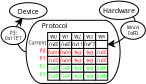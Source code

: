 <?xml version="1.0" encoding="UTF-8"?>
<dia:diagram xmlns:dia="http://www.lysator.liu.se/~alla/dia/">
  <dia:layer name="Frame" visible="false">
    <dia:object type="Standard - Box" version="0" id="O0">
      <dia:attribute name="obj_pos">
        <dia:point val="9.08,0.412"/>
      </dia:attribute>
      <dia:attribute name="obj_bb">
        <dia:rectangle val="9.03,0.362;16.024,6.463"/>
      </dia:attribute>
      <dia:attribute name="elem_corner">
        <dia:point val="9.08,0.412"/>
      </dia:attribute>
      <dia:attribute name="elem_width">
        <dia:real val="6.894"/>
      </dia:attribute>
      <dia:attribute name="elem_height">
        <dia:real val="6.001"/>
      </dia:attribute>
      <dia:attribute name="show_background">
        <dia:boolean val="true"/>
      </dia:attribute>
    </dia:object>
  </dia:layer>
  <dia:layer name="New layer 1" visible="true" active="true">
    <dia:object type="Flowchart - Terminal" version="1" id="O1">
      <dia:attribute name="obj_pos">
        <dia:point val="10.149,3.26"/>
      </dia:attribute>
      <dia:attribute name="obj_bb">
        <dia:rectangle val="10.144,3.255;14.854,6.422"/>
      </dia:attribute>
      <dia:attribute name="meta">
        <dia:composite type="dict"/>
      </dia:attribute>
      <dia:attribute name="elem_corner">
        <dia:point val="10.149,3.26"/>
      </dia:attribute>
      <dia:attribute name="elem_width">
        <dia:real val="4.7"/>
      </dia:attribute>
      <dia:attribute name="elem_height">
        <dia:real val="3.157"/>
      </dia:attribute>
      <dia:attribute name="line_width">
        <dia:real val="0.01"/>
      </dia:attribute>
      <dia:attribute name="line_colour">
        <dia:color val="#000000"/>
      </dia:attribute>
      <dia:attribute name="fill_colour">
        <dia:color val="#ffffff"/>
      </dia:attribute>
      <dia:attribute name="show_background">
        <dia:boolean val="true"/>
      </dia:attribute>
      <dia:attribute name="line_style">
        <dia:enum val="0"/>
        <dia:real val="1"/>
      </dia:attribute>
      <dia:attribute name="padding">
        <dia:real val="0"/>
      </dia:attribute>
      <dia:attribute name="text">
        <dia:composite type="text">
          <dia:attribute name="string">
            <dia:string>##</dia:string>
          </dia:attribute>
          <dia:attribute name="font">
            <dia:font family="sans" style="0" name="Helvetica"/>
          </dia:attribute>
          <dia:attribute name="height">
            <dia:real val="0.282"/>
          </dia:attribute>
          <dia:attribute name="pos">
            <dia:point val="12.499,4.909"/>
          </dia:attribute>
          <dia:attribute name="color">
            <dia:color val="#00ff00"/>
          </dia:attribute>
          <dia:attribute name="alignment">
            <dia:enum val="1"/>
          </dia:attribute>
        </dia:composite>
      </dia:attribute>
      <dia:attribute name="flip_horizontal">
        <dia:boolean val="false"/>
      </dia:attribute>
      <dia:attribute name="flip_vertical">
        <dia:boolean val="false"/>
      </dia:attribute>
      <dia:attribute name="subscale">
        <dia:real val="1"/>
      </dia:attribute>
    </dia:object>
    <dia:object type="Flowchart - Ellipse" version="0" id="O2">
      <dia:attribute name="obj_pos">
        <dia:point val="9.321,2.38"/>
      </dia:attribute>
      <dia:attribute name="obj_bb">
        <dia:rectangle val="9.316,2.375;11.201,3.202"/>
      </dia:attribute>
      <dia:attribute name="elem_corner">
        <dia:point val="9.321,2.38"/>
      </dia:attribute>
      <dia:attribute name="elem_width">
        <dia:real val="1.875"/>
      </dia:attribute>
      <dia:attribute name="elem_height">
        <dia:real val="0.816"/>
      </dia:attribute>
      <dia:attribute name="border_width">
        <dia:real val="0.01"/>
      </dia:attribute>
      <dia:attribute name="show_background">
        <dia:boolean val="true"/>
      </dia:attribute>
      <dia:attribute name="padding">
        <dia:real val="0.01"/>
      </dia:attribute>
      <dia:attribute name="text">
        <dia:composite type="text">
          <dia:attribute name="string">
            <dia:string>#Device#</dia:string>
          </dia:attribute>
          <dia:attribute name="font">
            <dia:font family="sans" style="0" name="Helvetica"/>
          </dia:attribute>
          <dia:attribute name="height">
            <dia:real val="0.423"/>
          </dia:attribute>
          <dia:attribute name="pos">
            <dia:point val="10.259,2.892"/>
          </dia:attribute>
          <dia:attribute name="color">
            <dia:color val="#000000"/>
          </dia:attribute>
          <dia:attribute name="alignment">
            <dia:enum val="1"/>
          </dia:attribute>
        </dia:composite>
      </dia:attribute>
    </dia:object>
    <dia:object type="Flowchart - Ellipse" version="0" id="O3">
      <dia:attribute name="obj_pos">
        <dia:point val="13.817,2.3"/>
      </dia:attribute>
      <dia:attribute name="obj_bb">
        <dia:rectangle val="13.812,2.295;15.783,3.223"/>
      </dia:attribute>
      <dia:attribute name="elem_corner">
        <dia:point val="13.817,2.3"/>
      </dia:attribute>
      <dia:attribute name="elem_width">
        <dia:real val="1.96"/>
      </dia:attribute>
      <dia:attribute name="elem_height">
        <dia:real val="0.918"/>
      </dia:attribute>
      <dia:attribute name="border_width">
        <dia:real val="0.01"/>
      </dia:attribute>
      <dia:attribute name="show_background">
        <dia:boolean val="true"/>
      </dia:attribute>
      <dia:attribute name="padding">
        <dia:real val="0.01"/>
      </dia:attribute>
      <dia:attribute name="text">
        <dia:composite type="text">
          <dia:attribute name="string">
            <dia:string>#Hardware#</dia:string>
          </dia:attribute>
          <dia:attribute name="font">
            <dia:font family="sans" style="0" name="Helvetica"/>
          </dia:attribute>
          <dia:attribute name="height">
            <dia:real val="0.423"/>
          </dia:attribute>
          <dia:attribute name="pos">
            <dia:point val="14.797,2.863"/>
          </dia:attribute>
          <dia:attribute name="color">
            <dia:color val="#000000"/>
          </dia:attribute>
          <dia:attribute name="alignment">
            <dia:enum val="1"/>
          </dia:attribute>
        </dia:composite>
      </dia:attribute>
    </dia:object>
    <dia:object type="Standard - Text" version="1" id="O4">
      <dia:attribute name="obj_pos">
        <dia:point val="10.932,3.661"/>
      </dia:attribute>
      <dia:attribute name="obj_bb">
        <dia:rectangle val="10.932,3.346;12.299,3.741"/>
      </dia:attribute>
      <dia:attribute name="text">
        <dia:composite type="text">
          <dia:attribute name="string">
            <dia:string>#Protocol#</dia:string>
          </dia:attribute>
          <dia:attribute name="font">
            <dia:font family="sans" style="0" name="Helvetica"/>
          </dia:attribute>
          <dia:attribute name="height">
            <dia:real val="0.423"/>
          </dia:attribute>
          <dia:attribute name="pos">
            <dia:point val="10.932,3.661"/>
          </dia:attribute>
          <dia:attribute name="color">
            <dia:color val="#000000"/>
          </dia:attribute>
          <dia:attribute name="alignment">
            <dia:enum val="0"/>
          </dia:attribute>
        </dia:composite>
      </dia:attribute>
      <dia:attribute name="valign">
        <dia:enum val="3"/>
      </dia:attribute>
    </dia:object>
    <dia:object type="Standard - BezierLine" version="0" id="O5">
      <dia:attribute name="obj_pos">
        <dia:point val="15.491,3.084"/>
      </dia:attribute>
      <dia:attribute name="obj_bb">
        <dia:rectangle val="14.227,3.07;15.607,4.599"/>
      </dia:attribute>
      <dia:attribute name="bez_points">
        <dia:point val="15.491,3.084"/>
        <dia:point val="15.945,3.515"/>
        <dia:point val="14.822,4.4"/>
        <dia:point val="14.227,4.466"/>
      </dia:attribute>
      <dia:attribute name="corner_types">
        <dia:enum val="0"/>
        <dia:enum val="0"/>
      </dia:attribute>
      <dia:attribute name="line_width">
        <dia:real val="0.02"/>
      </dia:attribute>
      <dia:attribute name="end_arrow">
        <dia:enum val="22"/>
      </dia:attribute>
      <dia:attribute name="end_arrow_length">
        <dia:real val="0.3"/>
      </dia:attribute>
      <dia:attribute name="end_arrow_width">
        <dia:real val="0.3"/>
      </dia:attribute>
      <dia:connections>
        <dia:connection handle="0" to="O3" connection="14"/>
        <dia:connection handle="3" to="O43" connection="8"/>
      </dia:connections>
    </dia:object>
    <dia:object type="Flowchart - Ellipse" version="0" id="O6">
      <dia:attribute name="obj_pos">
        <dia:point val="14.883,3.304"/>
      </dia:attribute>
      <dia:attribute name="obj_bb">
        <dia:rectangle val="14.877,3.299;16.118,4.215"/>
      </dia:attribute>
      <dia:attribute name="elem_corner">
        <dia:point val="14.883,3.304"/>
      </dia:attribute>
      <dia:attribute name="elem_width">
        <dia:real val="1.23"/>
      </dia:attribute>
      <dia:attribute name="elem_height">
        <dia:real val="0.906"/>
      </dia:attribute>
      <dia:attribute name="border_width">
        <dia:real val="0.01"/>
      </dia:attribute>
      <dia:attribute name="show_background">
        <dia:boolean val="true"/>
      </dia:attribute>
      <dia:attribute name="padding">
        <dia:real val="0"/>
      </dia:attribute>
      <dia:attribute name="text">
        <dia:composite type="text">
          <dia:attribute name="string">
            <dia:string>#Word
0xFD#</dia:string>
          </dia:attribute>
          <dia:attribute name="font">
            <dia:font family="sans" style="0" name="Helvetica"/>
          </dia:attribute>
          <dia:attribute name="height">
            <dia:real val="0.282"/>
          </dia:attribute>
          <dia:attribute name="pos">
            <dia:point val="15.498,3.685"/>
          </dia:attribute>
          <dia:attribute name="color">
            <dia:color val="#000000"/>
          </dia:attribute>
          <dia:attribute name="alignment">
            <dia:enum val="1"/>
          </dia:attribute>
        </dia:composite>
      </dia:attribute>
    </dia:object>
    <dia:object type="Standard - BezierLine" version="0" id="O7">
      <dia:attribute name="obj_pos">
        <dia:point val="10.149,4.839"/>
      </dia:attribute>
      <dia:attribute name="obj_bb">
        <dia:rectangle val="9.643,3.164;10.159,4.849"/>
      </dia:attribute>
      <dia:attribute name="bez_points">
        <dia:point val="10.149,4.839"/>
        <dia:point val="9.881,4.839"/>
        <dia:point val="9.61,3.604"/>
        <dia:point val="10.259,2.789"/>
      </dia:attribute>
      <dia:attribute name="corner_types">
        <dia:enum val="0"/>
        <dia:enum val="0"/>
      </dia:attribute>
      <dia:attribute name="line_width">
        <dia:real val="0.02"/>
      </dia:attribute>
      <dia:attribute name="end_arrow">
        <dia:enum val="22"/>
      </dia:attribute>
      <dia:attribute name="end_arrow_length">
        <dia:real val="0.3"/>
      </dia:attribute>
      <dia:attribute name="end_arrow_width">
        <dia:real val="0.3"/>
      </dia:attribute>
      <dia:connections>
        <dia:connection handle="0" to="O1" connection="6"/>
        <dia:connection handle="3" to="O2" connection="16"/>
      </dia:connections>
    </dia:object>
    <dia:object type="Flowchart - Ellipse" version="0" id="O8">
      <dia:attribute name="obj_pos">
        <dia:point val="8.899,3.568"/>
      </dia:attribute>
      <dia:attribute name="obj_bb">
        <dia:rectangle val="8.894,3.563;10.134,4.479"/>
      </dia:attribute>
      <dia:attribute name="elem_corner">
        <dia:point val="8.899,3.568"/>
      </dia:attribute>
      <dia:attribute name="elem_width">
        <dia:real val="1.23"/>
      </dia:attribute>
      <dia:attribute name="elem_height">
        <dia:real val="0.906"/>
      </dia:attribute>
      <dia:attribute name="border_width">
        <dia:real val="0.01"/>
      </dia:attribute>
      <dia:attribute name="show_background">
        <dia:boolean val="true"/>
      </dia:attribute>
      <dia:attribute name="padding">
        <dia:real val="0"/>
      </dia:attribute>
      <dia:attribute name="text">
        <dia:composite type="text">
          <dia:attribute name="string">
            <dia:string>#P3:
0x11E7#</dia:string>
          </dia:attribute>
          <dia:attribute name="font">
            <dia:font family="sans" style="0" name="Helvetica"/>
          </dia:attribute>
          <dia:attribute name="height">
            <dia:real val="0.282"/>
          </dia:attribute>
          <dia:attribute name="pos">
            <dia:point val="9.514,3.949"/>
          </dia:attribute>
          <dia:attribute name="color">
            <dia:color val="#000000"/>
          </dia:attribute>
          <dia:attribute name="alignment">
            <dia:enum val="1"/>
          </dia:attribute>
        </dia:composite>
      </dia:attribute>
    </dia:object>
    <dia:group>
      <dia:group>
        <dia:object type="Flowchart - Box" version="0" id="O9">
          <dia:attribute name="obj_pos">
            <dia:point val="11.227,4.666"/>
          </dia:attribute>
          <dia:attribute name="obj_bb">
            <dia:rectangle val="11.222,4.661;11.832,5.071"/>
          </dia:attribute>
          <dia:attribute name="elem_corner">
            <dia:point val="11.227,4.666"/>
          </dia:attribute>
          <dia:attribute name="elem_width">
            <dia:real val="0.6"/>
          </dia:attribute>
          <dia:attribute name="elem_height">
            <dia:real val="0.4"/>
          </dia:attribute>
          <dia:attribute name="border_width">
            <dia:real val="0.01"/>
          </dia:attribute>
          <dia:attribute name="show_background">
            <dia:boolean val="true"/>
          </dia:attribute>
          <dia:attribute name="padding">
            <dia:real val="0"/>
          </dia:attribute>
          <dia:attribute name="text">
            <dia:composite type="text">
              <dia:attribute name="string">
                <dia:string>#0x00#</dia:string>
              </dia:attribute>
              <dia:attribute name="font">
                <dia:font family="sans" style="0" name="Helvetica"/>
              </dia:attribute>
              <dia:attribute name="height">
                <dia:real val="0.282"/>
              </dia:attribute>
              <dia:attribute name="pos">
                <dia:point val="11.527,4.935"/>
              </dia:attribute>
              <dia:attribute name="color">
                <dia:color val="#ff0000"/>
              </dia:attribute>
              <dia:attribute name="alignment">
                <dia:enum val="1"/>
              </dia:attribute>
            </dia:composite>
          </dia:attribute>
        </dia:object>
        <dia:object type="Flowchart - Box" version="0" id="O10">
          <dia:attribute name="obj_pos">
            <dia:point val="11.827,4.666"/>
          </dia:attribute>
          <dia:attribute name="obj_bb">
            <dia:rectangle val="11.822,4.661;12.432,5.071"/>
          </dia:attribute>
          <dia:attribute name="elem_corner">
            <dia:point val="11.827,4.666"/>
          </dia:attribute>
          <dia:attribute name="elem_width">
            <dia:real val="0.6"/>
          </dia:attribute>
          <dia:attribute name="elem_height">
            <dia:real val="0.4"/>
          </dia:attribute>
          <dia:attribute name="border_width">
            <dia:real val="0.01"/>
          </dia:attribute>
          <dia:attribute name="show_background">
            <dia:boolean val="true"/>
          </dia:attribute>
          <dia:attribute name="padding">
            <dia:real val="0"/>
          </dia:attribute>
          <dia:attribute name="text">
            <dia:composite type="text">
              <dia:attribute name="string">
                <dia:string>#0x00#</dia:string>
              </dia:attribute>
              <dia:attribute name="font">
                <dia:font family="sans" style="0" name="Helvetica"/>
              </dia:attribute>
              <dia:attribute name="height">
                <dia:real val="0.282"/>
              </dia:attribute>
              <dia:attribute name="pos">
                <dia:point val="12.127,4.935"/>
              </dia:attribute>
              <dia:attribute name="color">
                <dia:color val="#ff0000"/>
              </dia:attribute>
              <dia:attribute name="alignment">
                <dia:enum val="1"/>
              </dia:attribute>
            </dia:composite>
          </dia:attribute>
        </dia:object>
        <dia:object type="Flowchart - Box" version="0" id="O11">
          <dia:attribute name="obj_pos">
            <dia:point val="12.427,4.666"/>
          </dia:attribute>
          <dia:attribute name="obj_bb">
            <dia:rectangle val="12.422,4.661;13.032,5.071"/>
          </dia:attribute>
          <dia:attribute name="elem_corner">
            <dia:point val="12.427,4.666"/>
          </dia:attribute>
          <dia:attribute name="elem_width">
            <dia:real val="0.6"/>
          </dia:attribute>
          <dia:attribute name="elem_height">
            <dia:real val="0.4"/>
          </dia:attribute>
          <dia:attribute name="border_width">
            <dia:real val="0.01"/>
          </dia:attribute>
          <dia:attribute name="show_background">
            <dia:boolean val="true"/>
          </dia:attribute>
          <dia:attribute name="padding">
            <dia:real val="0"/>
          </dia:attribute>
          <dia:attribute name="text">
            <dia:composite type="text">
              <dia:attribute name="string">
                <dia:string>#%d#</dia:string>
              </dia:attribute>
              <dia:attribute name="font">
                <dia:font family="sans" style="0" name="Helvetica"/>
              </dia:attribute>
              <dia:attribute name="height">
                <dia:real val="0.282"/>
              </dia:attribute>
              <dia:attribute name="pos">
                <dia:point val="12.727,4.935"/>
              </dia:attribute>
              <dia:attribute name="color">
                <dia:color val="#ff0000"/>
              </dia:attribute>
              <dia:attribute name="alignment">
                <dia:enum val="1"/>
              </dia:attribute>
            </dia:composite>
          </dia:attribute>
        </dia:object>
        <dia:object type="Flowchart - Box" version="0" id="O12">
          <dia:attribute name="obj_pos">
            <dia:point val="13.027,4.666"/>
          </dia:attribute>
          <dia:attribute name="obj_bb">
            <dia:rectangle val="13.022,4.661;13.632,5.071"/>
          </dia:attribute>
          <dia:attribute name="elem_corner">
            <dia:point val="13.027,4.666"/>
          </dia:attribute>
          <dia:attribute name="elem_width">
            <dia:real val="0.6"/>
          </dia:attribute>
          <dia:attribute name="elem_height">
            <dia:real val="0.4"/>
          </dia:attribute>
          <dia:attribute name="border_width">
            <dia:real val="0.01"/>
          </dia:attribute>
          <dia:attribute name="show_background">
            <dia:boolean val="true"/>
          </dia:attribute>
          <dia:attribute name="padding">
            <dia:real val="0"/>
          </dia:attribute>
          <dia:attribute name="text">
            <dia:composite type="text">
              <dia:attribute name="string">
                <dia:string>#%d#</dia:string>
              </dia:attribute>
              <dia:attribute name="font">
                <dia:font family="sans" style="0" name="Helvetica"/>
              </dia:attribute>
              <dia:attribute name="height">
                <dia:real val="0.282"/>
              </dia:attribute>
              <dia:attribute name="pos">
                <dia:point val="13.327,4.935"/>
              </dia:attribute>
              <dia:attribute name="color">
                <dia:color val="#ff0000"/>
              </dia:attribute>
              <dia:attribute name="alignment">
                <dia:enum val="1"/>
              </dia:attribute>
            </dia:composite>
          </dia:attribute>
        </dia:object>
        <dia:object type="Standard - Text" version="1" id="O13">
          <dia:attribute name="obj_pos">
            <dia:point val="10.827,4.866"/>
          </dia:attribute>
          <dia:attribute name="obj_bb">
            <dia:rectangle val="10.827,4.656;11.179,4.921"/>
          </dia:attribute>
          <dia:attribute name="text">
            <dia:composite type="text">
              <dia:attribute name="string">
                <dia:string>#P0:#</dia:string>
              </dia:attribute>
              <dia:attribute name="font">
                <dia:font family="sans" style="0" name="Helvetica"/>
              </dia:attribute>
              <dia:attribute name="height">
                <dia:real val="0.282"/>
              </dia:attribute>
              <dia:attribute name="pos">
                <dia:point val="10.827,4.866"/>
              </dia:attribute>
              <dia:attribute name="color">
                <dia:color val="#ff0000"/>
              </dia:attribute>
              <dia:attribute name="alignment">
                <dia:enum val="0"/>
              </dia:attribute>
            </dia:composite>
          </dia:attribute>
          <dia:attribute name="valign">
            <dia:enum val="3"/>
          </dia:attribute>
        </dia:object>
        <dia:object type="Flowchart - Box" version="0" id="O14">
          <dia:attribute name="obj_pos">
            <dia:point val="13.627,4.666"/>
          </dia:attribute>
          <dia:attribute name="obj_bb">
            <dia:rectangle val="13.622,4.661;14.232,5.071"/>
          </dia:attribute>
          <dia:attribute name="elem_corner">
            <dia:point val="13.627,4.666"/>
          </dia:attribute>
          <dia:attribute name="elem_width">
            <dia:real val="0.6"/>
          </dia:attribute>
          <dia:attribute name="elem_height">
            <dia:real val="0.4"/>
          </dia:attribute>
          <dia:attribute name="border_width">
            <dia:real val="0.01"/>
          </dia:attribute>
          <dia:attribute name="show_background">
            <dia:boolean val="true"/>
          </dia:attribute>
          <dia:attribute name="padding">
            <dia:real val="0"/>
          </dia:attribute>
          <dia:attribute name="text">
            <dia:composite type="text">
              <dia:attribute name="string">
                <dia:string>#0xFF#</dia:string>
              </dia:attribute>
              <dia:attribute name="font">
                <dia:font family="sans" style="0" name="Helvetica"/>
              </dia:attribute>
              <dia:attribute name="height">
                <dia:real val="0.282"/>
              </dia:attribute>
              <dia:attribute name="pos">
                <dia:point val="13.927,4.935"/>
              </dia:attribute>
              <dia:attribute name="color">
                <dia:color val="#ff0000"/>
              </dia:attribute>
              <dia:attribute name="alignment">
                <dia:enum val="1"/>
              </dia:attribute>
            </dia:composite>
          </dia:attribute>
        </dia:object>
      </dia:group>
      <dia:group>
        <dia:object type="Flowchart - Box" version="0" id="O15">
          <dia:attribute name="obj_pos">
            <dia:point val="11.227,5.063"/>
          </dia:attribute>
          <dia:attribute name="obj_bb">
            <dia:rectangle val="11.222,5.058;11.832,5.468"/>
          </dia:attribute>
          <dia:attribute name="elem_corner">
            <dia:point val="11.227,5.063"/>
          </dia:attribute>
          <dia:attribute name="elem_width">
            <dia:real val="0.6"/>
          </dia:attribute>
          <dia:attribute name="elem_height">
            <dia:real val="0.4"/>
          </dia:attribute>
          <dia:attribute name="border_width">
            <dia:real val="0.01"/>
          </dia:attribute>
          <dia:attribute name="show_background">
            <dia:boolean val="true"/>
          </dia:attribute>
          <dia:attribute name="padding">
            <dia:real val="0"/>
          </dia:attribute>
          <dia:attribute name="text">
            <dia:composite type="text">
              <dia:attribute name="string">
                <dia:string>#0xFF#</dia:string>
              </dia:attribute>
              <dia:attribute name="font">
                <dia:font family="sans" style="0" name="Helvetica"/>
              </dia:attribute>
              <dia:attribute name="height">
                <dia:real val="0.282"/>
              </dia:attribute>
              <dia:attribute name="pos">
                <dia:point val="11.527,5.332"/>
              </dia:attribute>
              <dia:attribute name="color">
                <dia:color val="#ff0000"/>
              </dia:attribute>
              <dia:attribute name="alignment">
                <dia:enum val="1"/>
              </dia:attribute>
            </dia:composite>
          </dia:attribute>
        </dia:object>
        <dia:object type="Flowchart - Box" version="0" id="O16">
          <dia:attribute name="obj_pos">
            <dia:point val="11.827,5.063"/>
          </dia:attribute>
          <dia:attribute name="obj_bb">
            <dia:rectangle val="11.822,5.058;12.432,5.468"/>
          </dia:attribute>
          <dia:attribute name="elem_corner">
            <dia:point val="11.827,5.063"/>
          </dia:attribute>
          <dia:attribute name="elem_width">
            <dia:real val="0.6"/>
          </dia:attribute>
          <dia:attribute name="elem_height">
            <dia:real val="0.4"/>
          </dia:attribute>
          <dia:attribute name="border_width">
            <dia:real val="0.01"/>
          </dia:attribute>
          <dia:attribute name="show_background">
            <dia:boolean val="true"/>
          </dia:attribute>
          <dia:attribute name="padding">
            <dia:real val="0"/>
          </dia:attribute>
          <dia:attribute name="text">
            <dia:composite type="text">
              <dia:attribute name="string">
                <dia:string>#0x00#</dia:string>
              </dia:attribute>
              <dia:attribute name="font">
                <dia:font family="sans" style="0" name="Helvetica"/>
              </dia:attribute>
              <dia:attribute name="height">
                <dia:real val="0.282"/>
              </dia:attribute>
              <dia:attribute name="pos">
                <dia:point val="12.127,5.332"/>
              </dia:attribute>
              <dia:attribute name="color">
                <dia:color val="#ff0000"/>
              </dia:attribute>
              <dia:attribute name="alignment">
                <dia:enum val="1"/>
              </dia:attribute>
            </dia:composite>
          </dia:attribute>
        </dia:object>
        <dia:object type="Flowchart - Box" version="0" id="O17">
          <dia:attribute name="obj_pos">
            <dia:point val="12.427,5.063"/>
          </dia:attribute>
          <dia:attribute name="obj_bb">
            <dia:rectangle val="12.422,5.058;13.032,5.468"/>
          </dia:attribute>
          <dia:attribute name="elem_corner">
            <dia:point val="12.427,5.063"/>
          </dia:attribute>
          <dia:attribute name="elem_width">
            <dia:real val="0.6"/>
          </dia:attribute>
          <dia:attribute name="elem_height">
            <dia:real val="0.4"/>
          </dia:attribute>
          <dia:attribute name="border_width">
            <dia:real val="0.01"/>
          </dia:attribute>
          <dia:attribute name="show_background">
            <dia:boolean val="true"/>
          </dia:attribute>
          <dia:attribute name="padding">
            <dia:real val="0"/>
          </dia:attribute>
          <dia:attribute name="text">
            <dia:composite type="text">
              <dia:attribute name="string">
                <dia:string>#%d#</dia:string>
              </dia:attribute>
              <dia:attribute name="font">
                <dia:font family="sans" style="0" name="Helvetica"/>
              </dia:attribute>
              <dia:attribute name="height">
                <dia:real val="0.282"/>
              </dia:attribute>
              <dia:attribute name="pos">
                <dia:point val="12.727,5.332"/>
              </dia:attribute>
              <dia:attribute name="color">
                <dia:color val="#ff0000"/>
              </dia:attribute>
              <dia:attribute name="alignment">
                <dia:enum val="1"/>
              </dia:attribute>
            </dia:composite>
          </dia:attribute>
        </dia:object>
        <dia:object type="Flowchart - Box" version="0" id="O18">
          <dia:attribute name="obj_pos">
            <dia:point val="13.027,5.063"/>
          </dia:attribute>
          <dia:attribute name="obj_bb">
            <dia:rectangle val="13.022,5.058;13.632,5.468"/>
          </dia:attribute>
          <dia:attribute name="elem_corner">
            <dia:point val="13.027,5.063"/>
          </dia:attribute>
          <dia:attribute name="elem_width">
            <dia:real val="0.6"/>
          </dia:attribute>
          <dia:attribute name="elem_height">
            <dia:real val="0.4"/>
          </dia:attribute>
          <dia:attribute name="border_width">
            <dia:real val="0.01"/>
          </dia:attribute>
          <dia:attribute name="show_background">
            <dia:boolean val="true"/>
          </dia:attribute>
          <dia:attribute name="padding">
            <dia:real val="0"/>
          </dia:attribute>
          <dia:attribute name="text">
            <dia:composite type="text">
              <dia:attribute name="string">
                <dia:string>#%d#</dia:string>
              </dia:attribute>
              <dia:attribute name="font">
                <dia:font family="sans" style="0" name="Helvetica"/>
              </dia:attribute>
              <dia:attribute name="height">
                <dia:real val="0.282"/>
              </dia:attribute>
              <dia:attribute name="pos">
                <dia:point val="13.327,5.332"/>
              </dia:attribute>
              <dia:attribute name="color">
                <dia:color val="#ff0000"/>
              </dia:attribute>
              <dia:attribute name="alignment">
                <dia:enum val="1"/>
              </dia:attribute>
            </dia:composite>
          </dia:attribute>
        </dia:object>
        <dia:object type="Standard - Text" version="1" id="O19">
          <dia:attribute name="obj_pos">
            <dia:point val="10.827,5.263"/>
          </dia:attribute>
          <dia:attribute name="obj_bb">
            <dia:rectangle val="10.827,5.053;11.179,5.318"/>
          </dia:attribute>
          <dia:attribute name="text">
            <dia:composite type="text">
              <dia:attribute name="string">
                <dia:string>#P1:#</dia:string>
              </dia:attribute>
              <dia:attribute name="font">
                <dia:font family="sans" style="0" name="Helvetica"/>
              </dia:attribute>
              <dia:attribute name="height">
                <dia:real val="0.282"/>
              </dia:attribute>
              <dia:attribute name="pos">
                <dia:point val="10.827,5.263"/>
              </dia:attribute>
              <dia:attribute name="color">
                <dia:color val="#ff0000"/>
              </dia:attribute>
              <dia:attribute name="alignment">
                <dia:enum val="0"/>
              </dia:attribute>
            </dia:composite>
          </dia:attribute>
          <dia:attribute name="valign">
            <dia:enum val="3"/>
          </dia:attribute>
        </dia:object>
        <dia:object type="Flowchart - Box" version="0" id="O20">
          <dia:attribute name="obj_pos">
            <dia:point val="13.627,5.063"/>
          </dia:attribute>
          <dia:attribute name="obj_bb">
            <dia:rectangle val="13.622,5.058;14.232,5.468"/>
          </dia:attribute>
          <dia:attribute name="elem_corner">
            <dia:point val="13.627,5.063"/>
          </dia:attribute>
          <dia:attribute name="elem_width">
            <dia:real val="0.6"/>
          </dia:attribute>
          <dia:attribute name="elem_height">
            <dia:real val="0.4"/>
          </dia:attribute>
          <dia:attribute name="border_width">
            <dia:real val="0.01"/>
          </dia:attribute>
          <dia:attribute name="show_background">
            <dia:boolean val="true"/>
          </dia:attribute>
          <dia:attribute name="padding">
            <dia:real val="0"/>
          </dia:attribute>
          <dia:attribute name="text">
            <dia:composite type="text">
              <dia:attribute name="string">
                <dia:string>#0xFF#</dia:string>
              </dia:attribute>
              <dia:attribute name="font">
                <dia:font family="sans" style="0" name="Helvetica"/>
              </dia:attribute>
              <dia:attribute name="height">
                <dia:real val="0.282"/>
              </dia:attribute>
              <dia:attribute name="pos">
                <dia:point val="13.927,5.332"/>
              </dia:attribute>
              <dia:attribute name="color">
                <dia:color val="#ff0000"/>
              </dia:attribute>
              <dia:attribute name="alignment">
                <dia:enum val="1"/>
              </dia:attribute>
            </dia:composite>
          </dia:attribute>
        </dia:object>
      </dia:group>
      <dia:group>
        <dia:object type="Flowchart - Box" version="0" id="O21">
          <dia:attribute name="obj_pos">
            <dia:point val="11.227,5.46"/>
          </dia:attribute>
          <dia:attribute name="obj_bb">
            <dia:rectangle val="11.222,5.455;11.832,5.865"/>
          </dia:attribute>
          <dia:attribute name="elem_corner">
            <dia:point val="11.227,5.46"/>
          </dia:attribute>
          <dia:attribute name="elem_width">
            <dia:real val="0.6"/>
          </dia:attribute>
          <dia:attribute name="elem_height">
            <dia:real val="0.4"/>
          </dia:attribute>
          <dia:attribute name="border_width">
            <dia:real val="0.01"/>
          </dia:attribute>
          <dia:attribute name="show_background">
            <dia:boolean val="true"/>
          </dia:attribute>
          <dia:attribute name="padding">
            <dia:real val="0"/>
          </dia:attribute>
          <dia:attribute name="text">
            <dia:composite type="text">
              <dia:attribute name="string">
                <dia:string>#0xFF#</dia:string>
              </dia:attribute>
              <dia:attribute name="font">
                <dia:font family="sans" style="0" name="Helvetica"/>
              </dia:attribute>
              <dia:attribute name="height">
                <dia:real val="0.282"/>
              </dia:attribute>
              <dia:attribute name="pos">
                <dia:point val="11.527,5.729"/>
              </dia:attribute>
              <dia:attribute name="color">
                <dia:color val="#00ff00"/>
              </dia:attribute>
              <dia:attribute name="alignment">
                <dia:enum val="1"/>
              </dia:attribute>
            </dia:composite>
          </dia:attribute>
        </dia:object>
        <dia:object type="Flowchart - Box" version="0" id="O22">
          <dia:attribute name="obj_pos">
            <dia:point val="11.827,5.46"/>
          </dia:attribute>
          <dia:attribute name="obj_bb">
            <dia:rectangle val="11.822,5.455;12.432,5.865"/>
          </dia:attribute>
          <dia:attribute name="elem_corner">
            <dia:point val="11.827,5.46"/>
          </dia:attribute>
          <dia:attribute name="elem_width">
            <dia:real val="0.6"/>
          </dia:attribute>
          <dia:attribute name="elem_height">
            <dia:real val="0.4"/>
          </dia:attribute>
          <dia:attribute name="border_width">
            <dia:real val="0.01"/>
          </dia:attribute>
          <dia:attribute name="show_background">
            <dia:boolean val="true"/>
          </dia:attribute>
          <dia:attribute name="padding">
            <dia:real val="0"/>
          </dia:attribute>
          <dia:attribute name="text">
            <dia:composite type="text">
              <dia:attribute name="string">
                <dia:string>#0xFF#</dia:string>
              </dia:attribute>
              <dia:attribute name="font">
                <dia:font family="sans" style="0" name="Helvetica"/>
              </dia:attribute>
              <dia:attribute name="height">
                <dia:real val="0.282"/>
              </dia:attribute>
              <dia:attribute name="pos">
                <dia:point val="12.127,5.729"/>
              </dia:attribute>
              <dia:attribute name="color">
                <dia:color val="#00ff00"/>
              </dia:attribute>
              <dia:attribute name="alignment">
                <dia:enum val="1"/>
              </dia:attribute>
            </dia:composite>
          </dia:attribute>
        </dia:object>
        <dia:object type="Flowchart - Box" version="0" id="O23">
          <dia:attribute name="obj_pos">
            <dia:point val="12.427,5.46"/>
          </dia:attribute>
          <dia:attribute name="obj_bb">
            <dia:rectangle val="12.422,5.455;13.032,5.865"/>
          </dia:attribute>
          <dia:attribute name="elem_corner">
            <dia:point val="12.427,5.46"/>
          </dia:attribute>
          <dia:attribute name="elem_width">
            <dia:real val="0.6"/>
          </dia:attribute>
          <dia:attribute name="elem_height">
            <dia:real val="0.4"/>
          </dia:attribute>
          <dia:attribute name="border_width">
            <dia:real val="0.01"/>
          </dia:attribute>
          <dia:attribute name="show_background">
            <dia:boolean val="true"/>
          </dia:attribute>
          <dia:attribute name="padding">
            <dia:real val="0"/>
          </dia:attribute>
          <dia:attribute name="text">
            <dia:composite type="text">
              <dia:attribute name="string">
                <dia:string>#%d#</dia:string>
              </dia:attribute>
              <dia:attribute name="font">
                <dia:font family="sans" style="0" name="Helvetica"/>
              </dia:attribute>
              <dia:attribute name="height">
                <dia:real val="0.282"/>
              </dia:attribute>
              <dia:attribute name="pos">
                <dia:point val="12.727,5.729"/>
              </dia:attribute>
              <dia:attribute name="color">
                <dia:color val="#00ff00"/>
              </dia:attribute>
              <dia:attribute name="alignment">
                <dia:enum val="1"/>
              </dia:attribute>
            </dia:composite>
          </dia:attribute>
        </dia:object>
        <dia:object type="Flowchart - Box" version="0" id="O24">
          <dia:attribute name="obj_pos">
            <dia:point val="13.027,5.46"/>
          </dia:attribute>
          <dia:attribute name="obj_bb">
            <dia:rectangle val="13.022,5.455;13.632,5.865"/>
          </dia:attribute>
          <dia:attribute name="elem_corner">
            <dia:point val="13.027,5.46"/>
          </dia:attribute>
          <dia:attribute name="elem_width">
            <dia:real val="0.6"/>
          </dia:attribute>
          <dia:attribute name="elem_height">
            <dia:real val="0.4"/>
          </dia:attribute>
          <dia:attribute name="border_width">
            <dia:real val="0.01"/>
          </dia:attribute>
          <dia:attribute name="show_background">
            <dia:boolean val="true"/>
          </dia:attribute>
          <dia:attribute name="padding">
            <dia:real val="0"/>
          </dia:attribute>
          <dia:attribute name="text">
            <dia:composite type="text">
              <dia:attribute name="string">
                <dia:string>#%d#</dia:string>
              </dia:attribute>
              <dia:attribute name="font">
                <dia:font family="sans" style="0" name="Helvetica"/>
              </dia:attribute>
              <dia:attribute name="height">
                <dia:real val="0.282"/>
              </dia:attribute>
              <dia:attribute name="pos">
                <dia:point val="13.327,5.729"/>
              </dia:attribute>
              <dia:attribute name="color">
                <dia:color val="#00ff00"/>
              </dia:attribute>
              <dia:attribute name="alignment">
                <dia:enum val="1"/>
              </dia:attribute>
            </dia:composite>
          </dia:attribute>
        </dia:object>
        <dia:object type="Standard - Text" version="1" id="O25">
          <dia:attribute name="obj_pos">
            <dia:point val="10.824,5.66"/>
          </dia:attribute>
          <dia:attribute name="obj_bb">
            <dia:rectangle val="10.824,5.45;11.177,5.715"/>
          </dia:attribute>
          <dia:attribute name="text">
            <dia:composite type="text">
              <dia:attribute name="string">
                <dia:string>#P2:#</dia:string>
              </dia:attribute>
              <dia:attribute name="font">
                <dia:font family="sans" style="0" name="Helvetica"/>
              </dia:attribute>
              <dia:attribute name="height">
                <dia:real val="0.282"/>
              </dia:attribute>
              <dia:attribute name="pos">
                <dia:point val="10.824,5.66"/>
              </dia:attribute>
              <dia:attribute name="color">
                <dia:color val="#00ff00"/>
              </dia:attribute>
              <dia:attribute name="alignment">
                <dia:enum val="0"/>
              </dia:attribute>
            </dia:composite>
          </dia:attribute>
          <dia:attribute name="valign">
            <dia:enum val="3"/>
          </dia:attribute>
        </dia:object>
        <dia:object type="Flowchart - Box" version="0" id="O26">
          <dia:attribute name="obj_pos">
            <dia:point val="13.627,5.46"/>
          </dia:attribute>
          <dia:attribute name="obj_bb">
            <dia:rectangle val="13.622,5.455;14.232,5.865"/>
          </dia:attribute>
          <dia:attribute name="elem_corner">
            <dia:point val="13.627,5.46"/>
          </dia:attribute>
          <dia:attribute name="elem_width">
            <dia:real val="0.6"/>
          </dia:attribute>
          <dia:attribute name="elem_height">
            <dia:real val="0.4"/>
          </dia:attribute>
          <dia:attribute name="border_width">
            <dia:real val="0.01"/>
          </dia:attribute>
          <dia:attribute name="show_background">
            <dia:boolean val="true"/>
          </dia:attribute>
          <dia:attribute name="padding">
            <dia:real val="0"/>
          </dia:attribute>
          <dia:attribute name="text">
            <dia:composite type="text">
              <dia:attribute name="string">
                <dia:string>#0xFE#</dia:string>
              </dia:attribute>
              <dia:attribute name="font">
                <dia:font family="sans" style="0" name="Helvetica"/>
              </dia:attribute>
              <dia:attribute name="height">
                <dia:real val="0.282"/>
              </dia:attribute>
              <dia:attribute name="pos">
                <dia:point val="13.927,5.729"/>
              </dia:attribute>
              <dia:attribute name="color">
                <dia:color val="#00ff00"/>
              </dia:attribute>
              <dia:attribute name="alignment">
                <dia:enum val="1"/>
              </dia:attribute>
            </dia:composite>
          </dia:attribute>
        </dia:object>
      </dia:group>
      <dia:group>
        <dia:object type="Flowchart - Box" version="0" id="O27">
          <dia:attribute name="obj_pos">
            <dia:point val="11.23,5.855"/>
          </dia:attribute>
          <dia:attribute name="obj_bb">
            <dia:rectangle val="11.225,5.85;11.835,6.26"/>
          </dia:attribute>
          <dia:attribute name="elem_corner">
            <dia:point val="11.23,5.855"/>
          </dia:attribute>
          <dia:attribute name="elem_width">
            <dia:real val="0.6"/>
          </dia:attribute>
          <dia:attribute name="elem_height">
            <dia:real val="0.4"/>
          </dia:attribute>
          <dia:attribute name="border_width">
            <dia:real val="0.01"/>
          </dia:attribute>
          <dia:attribute name="show_background">
            <dia:boolean val="true"/>
          </dia:attribute>
          <dia:attribute name="padding">
            <dia:real val="0"/>
          </dia:attribute>
          <dia:attribute name="text">
            <dia:composite type="text">
              <dia:attribute name="string">
                <dia:string>#0xFF#</dia:string>
              </dia:attribute>
              <dia:attribute name="font">
                <dia:font family="sans" style="0" name="Helvetica"/>
              </dia:attribute>
              <dia:attribute name="height">
                <dia:real val="0.282"/>
              </dia:attribute>
              <dia:attribute name="pos">
                <dia:point val="11.53,6.124"/>
              </dia:attribute>
              <dia:attribute name="color">
                <dia:color val="#00ff00"/>
              </dia:attribute>
              <dia:attribute name="alignment">
                <dia:enum val="1"/>
              </dia:attribute>
            </dia:composite>
          </dia:attribute>
        </dia:object>
        <dia:object type="Flowchart - Box" version="0" id="O28">
          <dia:attribute name="obj_pos">
            <dia:point val="11.83,5.855"/>
          </dia:attribute>
          <dia:attribute name="obj_bb">
            <dia:rectangle val="11.825,5.85;12.435,6.26"/>
          </dia:attribute>
          <dia:attribute name="elem_corner">
            <dia:point val="11.83,5.855"/>
          </dia:attribute>
          <dia:attribute name="elem_width">
            <dia:real val="0.6"/>
          </dia:attribute>
          <dia:attribute name="elem_height">
            <dia:real val="0.4"/>
          </dia:attribute>
          <dia:attribute name="border_width">
            <dia:real val="0.01"/>
          </dia:attribute>
          <dia:attribute name="show_background">
            <dia:boolean val="true"/>
          </dia:attribute>
          <dia:attribute name="padding">
            <dia:real val="0"/>
          </dia:attribute>
          <dia:attribute name="text">
            <dia:composite type="text">
              <dia:attribute name="string">
                <dia:string>#0xFF#</dia:string>
              </dia:attribute>
              <dia:attribute name="font">
                <dia:font family="sans" style="0" name="Helvetica"/>
              </dia:attribute>
              <dia:attribute name="height">
                <dia:real val="0.282"/>
              </dia:attribute>
              <dia:attribute name="pos">
                <dia:point val="12.13,6.124"/>
              </dia:attribute>
              <dia:attribute name="color">
                <dia:color val="#00ff00"/>
              </dia:attribute>
              <dia:attribute name="alignment">
                <dia:enum val="1"/>
              </dia:attribute>
            </dia:composite>
          </dia:attribute>
        </dia:object>
        <dia:object type="Flowchart - Box" version="0" id="O29">
          <dia:attribute name="obj_pos">
            <dia:point val="12.43,5.855"/>
          </dia:attribute>
          <dia:attribute name="obj_bb">
            <dia:rectangle val="12.425,5.85;13.035,6.26"/>
          </dia:attribute>
          <dia:attribute name="elem_corner">
            <dia:point val="12.43,5.855"/>
          </dia:attribute>
          <dia:attribute name="elem_width">
            <dia:real val="0.6"/>
          </dia:attribute>
          <dia:attribute name="elem_height">
            <dia:real val="0.4"/>
          </dia:attribute>
          <dia:attribute name="border_width">
            <dia:real val="0.01"/>
          </dia:attribute>
          <dia:attribute name="show_background">
            <dia:boolean val="true"/>
          </dia:attribute>
          <dia:attribute name="padding">
            <dia:real val="0"/>
          </dia:attribute>
          <dia:attribute name="text">
            <dia:composite type="text">
              <dia:attribute name="string">
                <dia:string>#%d#</dia:string>
              </dia:attribute>
              <dia:attribute name="font">
                <dia:font family="sans" style="0" name="Helvetica"/>
              </dia:attribute>
              <dia:attribute name="height">
                <dia:real val="0.282"/>
              </dia:attribute>
              <dia:attribute name="pos">
                <dia:point val="12.73,6.124"/>
              </dia:attribute>
              <dia:attribute name="color">
                <dia:color val="#00ff00"/>
              </dia:attribute>
              <dia:attribute name="alignment">
                <dia:enum val="1"/>
              </dia:attribute>
            </dia:composite>
          </dia:attribute>
        </dia:object>
        <dia:object type="Flowchart - Box" version="0" id="O30">
          <dia:attribute name="obj_pos">
            <dia:point val="13.03,5.855"/>
          </dia:attribute>
          <dia:attribute name="obj_bb">
            <dia:rectangle val="13.025,5.85;13.635,6.26"/>
          </dia:attribute>
          <dia:attribute name="elem_corner">
            <dia:point val="13.03,5.855"/>
          </dia:attribute>
          <dia:attribute name="elem_width">
            <dia:real val="0.6"/>
          </dia:attribute>
          <dia:attribute name="elem_height">
            <dia:real val="0.4"/>
          </dia:attribute>
          <dia:attribute name="border_width">
            <dia:real val="0.01"/>
          </dia:attribute>
          <dia:attribute name="show_background">
            <dia:boolean val="true"/>
          </dia:attribute>
          <dia:attribute name="padding">
            <dia:real val="0"/>
          </dia:attribute>
          <dia:attribute name="text">
            <dia:composite type="text">
              <dia:attribute name="string">
                <dia:string>#%d#</dia:string>
              </dia:attribute>
              <dia:attribute name="font">
                <dia:font family="sans" style="0" name="Helvetica"/>
              </dia:attribute>
              <dia:attribute name="height">
                <dia:real val="0.282"/>
              </dia:attribute>
              <dia:attribute name="pos">
                <dia:point val="13.33,6.124"/>
              </dia:attribute>
              <dia:attribute name="color">
                <dia:color val="#00ff00"/>
              </dia:attribute>
              <dia:attribute name="alignment">
                <dia:enum val="1"/>
              </dia:attribute>
            </dia:composite>
          </dia:attribute>
        </dia:object>
        <dia:object type="Standard - Text" version="1" id="O31">
          <dia:attribute name="obj_pos">
            <dia:point val="10.836,6.055"/>
          </dia:attribute>
          <dia:attribute name="obj_bb">
            <dia:rectangle val="10.836,5.845;11.188,6.11"/>
          </dia:attribute>
          <dia:attribute name="text">
            <dia:composite type="text">
              <dia:attribute name="string">
                <dia:string>#P3:#</dia:string>
              </dia:attribute>
              <dia:attribute name="font">
                <dia:font family="sans" style="0" name="Helvetica"/>
              </dia:attribute>
              <dia:attribute name="height">
                <dia:real val="0.282"/>
              </dia:attribute>
              <dia:attribute name="pos">
                <dia:point val="10.836,6.055"/>
              </dia:attribute>
              <dia:attribute name="color">
                <dia:color val="#00ff00"/>
              </dia:attribute>
              <dia:attribute name="alignment">
                <dia:enum val="0"/>
              </dia:attribute>
            </dia:composite>
          </dia:attribute>
          <dia:attribute name="valign">
            <dia:enum val="3"/>
          </dia:attribute>
        </dia:object>
        <dia:object type="Flowchart - Box" version="0" id="O32">
          <dia:attribute name="obj_pos">
            <dia:point val="13.63,5.855"/>
          </dia:attribute>
          <dia:attribute name="obj_bb">
            <dia:rectangle val="13.625,5.85;14.235,6.26"/>
          </dia:attribute>
          <dia:attribute name="elem_corner">
            <dia:point val="13.63,5.855"/>
          </dia:attribute>
          <dia:attribute name="elem_width">
            <dia:real val="0.6"/>
          </dia:attribute>
          <dia:attribute name="elem_height">
            <dia:real val="0.4"/>
          </dia:attribute>
          <dia:attribute name="border_width">
            <dia:real val="0.01"/>
          </dia:attribute>
          <dia:attribute name="show_background">
            <dia:boolean val="true"/>
          </dia:attribute>
          <dia:attribute name="padding">
            <dia:real val="0"/>
          </dia:attribute>
          <dia:attribute name="text">
            <dia:composite type="text">
              <dia:attribute name="string">
                <dia:string>#0xFD#</dia:string>
              </dia:attribute>
              <dia:attribute name="font">
                <dia:font family="sans" style="0" name="Helvetica"/>
              </dia:attribute>
              <dia:attribute name="height">
                <dia:real val="0.282"/>
              </dia:attribute>
              <dia:attribute name="pos">
                <dia:point val="13.93,6.124"/>
              </dia:attribute>
              <dia:attribute name="color">
                <dia:color val="#00ff00"/>
              </dia:attribute>
              <dia:attribute name="alignment">
                <dia:enum val="1"/>
              </dia:attribute>
            </dia:composite>
          </dia:attribute>
        </dia:object>
      </dia:group>
      <dia:group>
        <dia:object type="Flowchart - Box" version="0" id="O33">
          <dia:attribute name="obj_pos">
            <dia:point val="11.227,3.87"/>
          </dia:attribute>
          <dia:attribute name="obj_bb">
            <dia:rectangle val="11.222,3.865;11.832,4.275"/>
          </dia:attribute>
          <dia:attribute name="elem_corner">
            <dia:point val="11.227,3.87"/>
          </dia:attribute>
          <dia:attribute name="elem_width">
            <dia:real val="0.6"/>
          </dia:attribute>
          <dia:attribute name="elem_height">
            <dia:real val="0.4"/>
          </dia:attribute>
          <dia:attribute name="border_width">
            <dia:real val="0.01"/>
          </dia:attribute>
          <dia:attribute name="show_background">
            <dia:boolean val="true"/>
          </dia:attribute>
          <dia:attribute name="padding">
            <dia:real val="0"/>
          </dia:attribute>
          <dia:attribute name="text">
            <dia:composite type="text">
              <dia:attribute name="string">
                <dia:string>#W0#</dia:string>
              </dia:attribute>
              <dia:attribute name="font">
                <dia:font family="sans" style="0" name="Helvetica"/>
              </dia:attribute>
              <dia:attribute name="height">
                <dia:real val="0.282"/>
              </dia:attribute>
              <dia:attribute name="pos">
                <dia:point val="11.527,4.139"/>
              </dia:attribute>
              <dia:attribute name="color">
                <dia:color val="#000000"/>
              </dia:attribute>
              <dia:attribute name="alignment">
                <dia:enum val="1"/>
              </dia:attribute>
            </dia:composite>
          </dia:attribute>
        </dia:object>
        <dia:object type="Flowchart - Box" version="0" id="O34">
          <dia:attribute name="obj_pos">
            <dia:point val="11.827,3.87"/>
          </dia:attribute>
          <dia:attribute name="obj_bb">
            <dia:rectangle val="11.822,3.865;12.432,4.275"/>
          </dia:attribute>
          <dia:attribute name="elem_corner">
            <dia:point val="11.827,3.87"/>
          </dia:attribute>
          <dia:attribute name="elem_width">
            <dia:real val="0.6"/>
          </dia:attribute>
          <dia:attribute name="elem_height">
            <dia:real val="0.4"/>
          </dia:attribute>
          <dia:attribute name="border_width">
            <dia:real val="0.01"/>
          </dia:attribute>
          <dia:attribute name="show_background">
            <dia:boolean val="true"/>
          </dia:attribute>
          <dia:attribute name="padding">
            <dia:real val="0"/>
          </dia:attribute>
          <dia:attribute name="text">
            <dia:composite type="text">
              <dia:attribute name="string">
                <dia:string>#W1#</dia:string>
              </dia:attribute>
              <dia:attribute name="font">
                <dia:font family="sans" style="0" name="Helvetica"/>
              </dia:attribute>
              <dia:attribute name="height">
                <dia:real val="0.282"/>
              </dia:attribute>
              <dia:attribute name="pos">
                <dia:point val="12.127,4.139"/>
              </dia:attribute>
              <dia:attribute name="color">
                <dia:color val="#000000"/>
              </dia:attribute>
              <dia:attribute name="alignment">
                <dia:enum val="1"/>
              </dia:attribute>
            </dia:composite>
          </dia:attribute>
        </dia:object>
        <dia:object type="Flowchart - Box" version="0" id="O35">
          <dia:attribute name="obj_pos">
            <dia:point val="12.427,3.87"/>
          </dia:attribute>
          <dia:attribute name="obj_bb">
            <dia:rectangle val="12.422,3.865;13.032,4.275"/>
          </dia:attribute>
          <dia:attribute name="elem_corner">
            <dia:point val="12.427,3.87"/>
          </dia:attribute>
          <dia:attribute name="elem_width">
            <dia:real val="0.6"/>
          </dia:attribute>
          <dia:attribute name="elem_height">
            <dia:real val="0.4"/>
          </dia:attribute>
          <dia:attribute name="border_width">
            <dia:real val="0.01"/>
          </dia:attribute>
          <dia:attribute name="show_background">
            <dia:boolean val="true"/>
          </dia:attribute>
          <dia:attribute name="padding">
            <dia:real val="0"/>
          </dia:attribute>
          <dia:attribute name="text">
            <dia:composite type="text">
              <dia:attribute name="string">
                <dia:string>#W2#</dia:string>
              </dia:attribute>
              <dia:attribute name="font">
                <dia:font family="sans" style="0" name="Helvetica"/>
              </dia:attribute>
              <dia:attribute name="height">
                <dia:real val="0.282"/>
              </dia:attribute>
              <dia:attribute name="pos">
                <dia:point val="12.727,4.139"/>
              </dia:attribute>
              <dia:attribute name="color">
                <dia:color val="#000000"/>
              </dia:attribute>
              <dia:attribute name="alignment">
                <dia:enum val="1"/>
              </dia:attribute>
            </dia:composite>
          </dia:attribute>
        </dia:object>
        <dia:object type="Flowchart - Box" version="0" id="O36">
          <dia:attribute name="obj_pos">
            <dia:point val="13.027,3.87"/>
          </dia:attribute>
          <dia:attribute name="obj_bb">
            <dia:rectangle val="13.022,3.865;13.632,4.275"/>
          </dia:attribute>
          <dia:attribute name="elem_corner">
            <dia:point val="13.027,3.87"/>
          </dia:attribute>
          <dia:attribute name="elem_width">
            <dia:real val="0.6"/>
          </dia:attribute>
          <dia:attribute name="elem_height">
            <dia:real val="0.4"/>
          </dia:attribute>
          <dia:attribute name="border_width">
            <dia:real val="0.01"/>
          </dia:attribute>
          <dia:attribute name="show_background">
            <dia:boolean val="true"/>
          </dia:attribute>
          <dia:attribute name="padding">
            <dia:real val="0"/>
          </dia:attribute>
          <dia:attribute name="text">
            <dia:composite type="text">
              <dia:attribute name="string">
                <dia:string>#W3#</dia:string>
              </dia:attribute>
              <dia:attribute name="font">
                <dia:font family="sans" style="0" name="Helvetica"/>
              </dia:attribute>
              <dia:attribute name="height">
                <dia:real val="0.282"/>
              </dia:attribute>
              <dia:attribute name="pos">
                <dia:point val="13.327,4.139"/>
              </dia:attribute>
              <dia:attribute name="color">
                <dia:color val="#000000"/>
              </dia:attribute>
              <dia:attribute name="alignment">
                <dia:enum val="1"/>
              </dia:attribute>
            </dia:composite>
          </dia:attribute>
        </dia:object>
        <dia:object type="Flowchart - Box" version="0" id="O37">
          <dia:attribute name="obj_pos">
            <dia:point val="13.627,3.87"/>
          </dia:attribute>
          <dia:attribute name="obj_bb">
            <dia:rectangle val="13.622,3.865;14.232,4.275"/>
          </dia:attribute>
          <dia:attribute name="elem_corner">
            <dia:point val="13.627,3.87"/>
          </dia:attribute>
          <dia:attribute name="elem_width">
            <dia:real val="0.6"/>
          </dia:attribute>
          <dia:attribute name="elem_height">
            <dia:real val="0.4"/>
          </dia:attribute>
          <dia:attribute name="border_width">
            <dia:real val="0.01"/>
          </dia:attribute>
          <dia:attribute name="show_background">
            <dia:boolean val="true"/>
          </dia:attribute>
          <dia:attribute name="padding">
            <dia:real val="0"/>
          </dia:attribute>
          <dia:attribute name="text">
            <dia:composite type="text">
              <dia:attribute name="string">
                <dia:string>#W4#</dia:string>
              </dia:attribute>
              <dia:attribute name="font">
                <dia:font family="sans" style="0" name="Helvetica"/>
              </dia:attribute>
              <dia:attribute name="height">
                <dia:real val="0.282"/>
              </dia:attribute>
              <dia:attribute name="pos">
                <dia:point val="13.927,4.139"/>
              </dia:attribute>
              <dia:attribute name="color">
                <dia:color val="#000000"/>
              </dia:attribute>
              <dia:attribute name="alignment">
                <dia:enum val="1"/>
              </dia:attribute>
            </dia:composite>
          </dia:attribute>
        </dia:object>
      </dia:group>
      <dia:group>
        <dia:object type="Flowchart - Box" version="0" id="O38">
          <dia:attribute name="obj_pos">
            <dia:point val="11.227,4.266"/>
          </dia:attribute>
          <dia:attribute name="obj_bb">
            <dia:rectangle val="11.222,4.261;11.832,4.671"/>
          </dia:attribute>
          <dia:attribute name="elem_corner">
            <dia:point val="11.227,4.266"/>
          </dia:attribute>
          <dia:attribute name="elem_width">
            <dia:real val="0.6"/>
          </dia:attribute>
          <dia:attribute name="elem_height">
            <dia:real val="0.4"/>
          </dia:attribute>
          <dia:attribute name="border_width">
            <dia:real val="0.01"/>
          </dia:attribute>
          <dia:attribute name="show_background">
            <dia:boolean val="true"/>
          </dia:attribute>
          <dia:attribute name="padding">
            <dia:real val="0"/>
          </dia:attribute>
          <dia:attribute name="text">
            <dia:composite type="text">
              <dia:attribute name="string">
                <dia:string>#0xFF#</dia:string>
              </dia:attribute>
              <dia:attribute name="font">
                <dia:font family="sans" style="0" name="Helvetica"/>
              </dia:attribute>
              <dia:attribute name="height">
                <dia:real val="0.282"/>
              </dia:attribute>
              <dia:attribute name="pos">
                <dia:point val="11.527,4.535"/>
              </dia:attribute>
              <dia:attribute name="color">
                <dia:color val="#000000"/>
              </dia:attribute>
              <dia:attribute name="alignment">
                <dia:enum val="1"/>
              </dia:attribute>
            </dia:composite>
          </dia:attribute>
        </dia:object>
        <dia:object type="Flowchart - Box" version="0" id="O39">
          <dia:attribute name="obj_pos">
            <dia:point val="11.827,4.266"/>
          </dia:attribute>
          <dia:attribute name="obj_bb">
            <dia:rectangle val="11.822,4.261;12.432,4.671"/>
          </dia:attribute>
          <dia:attribute name="elem_corner">
            <dia:point val="11.827,4.266"/>
          </dia:attribute>
          <dia:attribute name="elem_width">
            <dia:real val="0.6"/>
          </dia:attribute>
          <dia:attribute name="elem_height">
            <dia:real val="0.4"/>
          </dia:attribute>
          <dia:attribute name="border_width">
            <dia:real val="0.01"/>
          </dia:attribute>
          <dia:attribute name="show_background">
            <dia:boolean val="true"/>
          </dia:attribute>
          <dia:attribute name="padding">
            <dia:real val="0"/>
          </dia:attribute>
          <dia:attribute name="text">
            <dia:composite type="text">
              <dia:attribute name="string">
                <dia:string>#0xFF#</dia:string>
              </dia:attribute>
              <dia:attribute name="font">
                <dia:font family="sans" style="0" name="Helvetica"/>
              </dia:attribute>
              <dia:attribute name="height">
                <dia:real val="0.282"/>
              </dia:attribute>
              <dia:attribute name="pos">
                <dia:point val="12.127,4.535"/>
              </dia:attribute>
              <dia:attribute name="color">
                <dia:color val="#000000"/>
              </dia:attribute>
              <dia:attribute name="alignment">
                <dia:enum val="1"/>
              </dia:attribute>
            </dia:composite>
          </dia:attribute>
        </dia:object>
        <dia:object type="Flowchart - Box" version="0" id="O40">
          <dia:attribute name="obj_pos">
            <dia:point val="12.426,4.266"/>
          </dia:attribute>
          <dia:attribute name="obj_bb">
            <dia:rectangle val="12.421,4.261;13.033,4.671"/>
          </dia:attribute>
          <dia:attribute name="elem_corner">
            <dia:point val="12.426,4.266"/>
          </dia:attribute>
          <dia:attribute name="elem_width">
            <dia:real val="0.602"/>
          </dia:attribute>
          <dia:attribute name="elem_height">
            <dia:real val="0.4"/>
          </dia:attribute>
          <dia:attribute name="border_width">
            <dia:real val="0.01"/>
          </dia:attribute>
          <dia:attribute name="show_background">
            <dia:boolean val="true"/>
          </dia:attribute>
          <dia:attribute name="padding">
            <dia:real val="0"/>
          </dia:attribute>
          <dia:attribute name="text">
            <dia:composite type="text">
              <dia:attribute name="string">
                <dia:string>#0x11#</dia:string>
              </dia:attribute>
              <dia:attribute name="font">
                <dia:font family="sans" style="0" name="Helvetica"/>
              </dia:attribute>
              <dia:attribute name="height">
                <dia:real val="0.282"/>
              </dia:attribute>
              <dia:attribute name="pos">
                <dia:point val="12.727,4.535"/>
              </dia:attribute>
              <dia:attribute name="color">
                <dia:color val="#000000"/>
              </dia:attribute>
              <dia:attribute name="alignment">
                <dia:enum val="1"/>
              </dia:attribute>
            </dia:composite>
          </dia:attribute>
        </dia:object>
        <dia:object type="Flowchart - Box" version="0" id="O41">
          <dia:attribute name="obj_pos">
            <dia:point val="13.027,4.266"/>
          </dia:attribute>
          <dia:attribute name="obj_bb">
            <dia:rectangle val="13.022,4.261;13.632,4.671"/>
          </dia:attribute>
          <dia:attribute name="elem_corner">
            <dia:point val="13.027,4.266"/>
          </dia:attribute>
          <dia:attribute name="elem_width">
            <dia:real val="0.6"/>
          </dia:attribute>
          <dia:attribute name="elem_height">
            <dia:real val="0.4"/>
          </dia:attribute>
          <dia:attribute name="border_width">
            <dia:real val="0.01"/>
          </dia:attribute>
          <dia:attribute name="show_background">
            <dia:boolean val="true"/>
          </dia:attribute>
          <dia:attribute name="padding">
            <dia:real val="0"/>
          </dia:attribute>
          <dia:attribute name="text">
            <dia:composite type="text">
              <dia:attribute name="string">
                <dia:string>#0xE7#</dia:string>
              </dia:attribute>
              <dia:attribute name="font">
                <dia:font family="sans" style="0" name="Helvetica"/>
              </dia:attribute>
              <dia:attribute name="height">
                <dia:real val="0.282"/>
              </dia:attribute>
              <dia:attribute name="pos">
                <dia:point val="13.327,4.535"/>
              </dia:attribute>
              <dia:attribute name="color">
                <dia:color val="#000000"/>
              </dia:attribute>
              <dia:attribute name="alignment">
                <dia:enum val="1"/>
              </dia:attribute>
            </dia:composite>
          </dia:attribute>
        </dia:object>
        <dia:object type="Standard - Text" version="1" id="O42">
          <dia:attribute name="obj_pos">
            <dia:point val="10.267,4.466"/>
          </dia:attribute>
          <dia:attribute name="obj_bb">
            <dia:rectangle val="10.267,4.256;11.187,4.521"/>
          </dia:attribute>
          <dia:attribute name="text">
            <dia:composite type="text">
              <dia:attribute name="string">
                <dia:string>#Current:#</dia:string>
              </dia:attribute>
              <dia:attribute name="font">
                <dia:font family="sans" style="0" name="Helvetica"/>
              </dia:attribute>
              <dia:attribute name="height">
                <dia:real val="0.282"/>
              </dia:attribute>
              <dia:attribute name="pos">
                <dia:point val="10.267,4.466"/>
              </dia:attribute>
              <dia:attribute name="color">
                <dia:color val="#000000"/>
              </dia:attribute>
              <dia:attribute name="alignment">
                <dia:enum val="0"/>
              </dia:attribute>
            </dia:composite>
          </dia:attribute>
          <dia:attribute name="valign">
            <dia:enum val="3"/>
          </dia:attribute>
        </dia:object>
        <dia:object type="Flowchart - Box" version="0" id="O43">
          <dia:attribute name="obj_pos">
            <dia:point val="13.627,4.266"/>
          </dia:attribute>
          <dia:attribute name="obj_bb">
            <dia:rectangle val="13.622,4.261;14.232,4.671"/>
          </dia:attribute>
          <dia:attribute name="elem_corner">
            <dia:point val="13.627,4.266"/>
          </dia:attribute>
          <dia:attribute name="elem_width">
            <dia:real val="0.6"/>
          </dia:attribute>
          <dia:attribute name="elem_height">
            <dia:real val="0.4"/>
          </dia:attribute>
          <dia:attribute name="border_width">
            <dia:real val="0.01"/>
          </dia:attribute>
          <dia:attribute name="show_background">
            <dia:boolean val="true"/>
          </dia:attribute>
          <dia:attribute name="padding">
            <dia:real val="0"/>
          </dia:attribute>
          <dia:attribute name="text">
            <dia:composite type="text">
              <dia:attribute name="string">
                <dia:string>##</dia:string>
              </dia:attribute>
              <dia:attribute name="font">
                <dia:font family="sans" style="0" name="Helvetica"/>
              </dia:attribute>
              <dia:attribute name="height">
                <dia:real val="0.282"/>
              </dia:attribute>
              <dia:attribute name="pos">
                <dia:point val="13.927,4.535"/>
              </dia:attribute>
              <dia:attribute name="color">
                <dia:color val="#000000"/>
              </dia:attribute>
              <dia:attribute name="alignment">
                <dia:enum val="1"/>
              </dia:attribute>
            </dia:composite>
          </dia:attribute>
        </dia:object>
      </dia:group>
    </dia:group>
  </dia:layer>
</dia:diagram>
